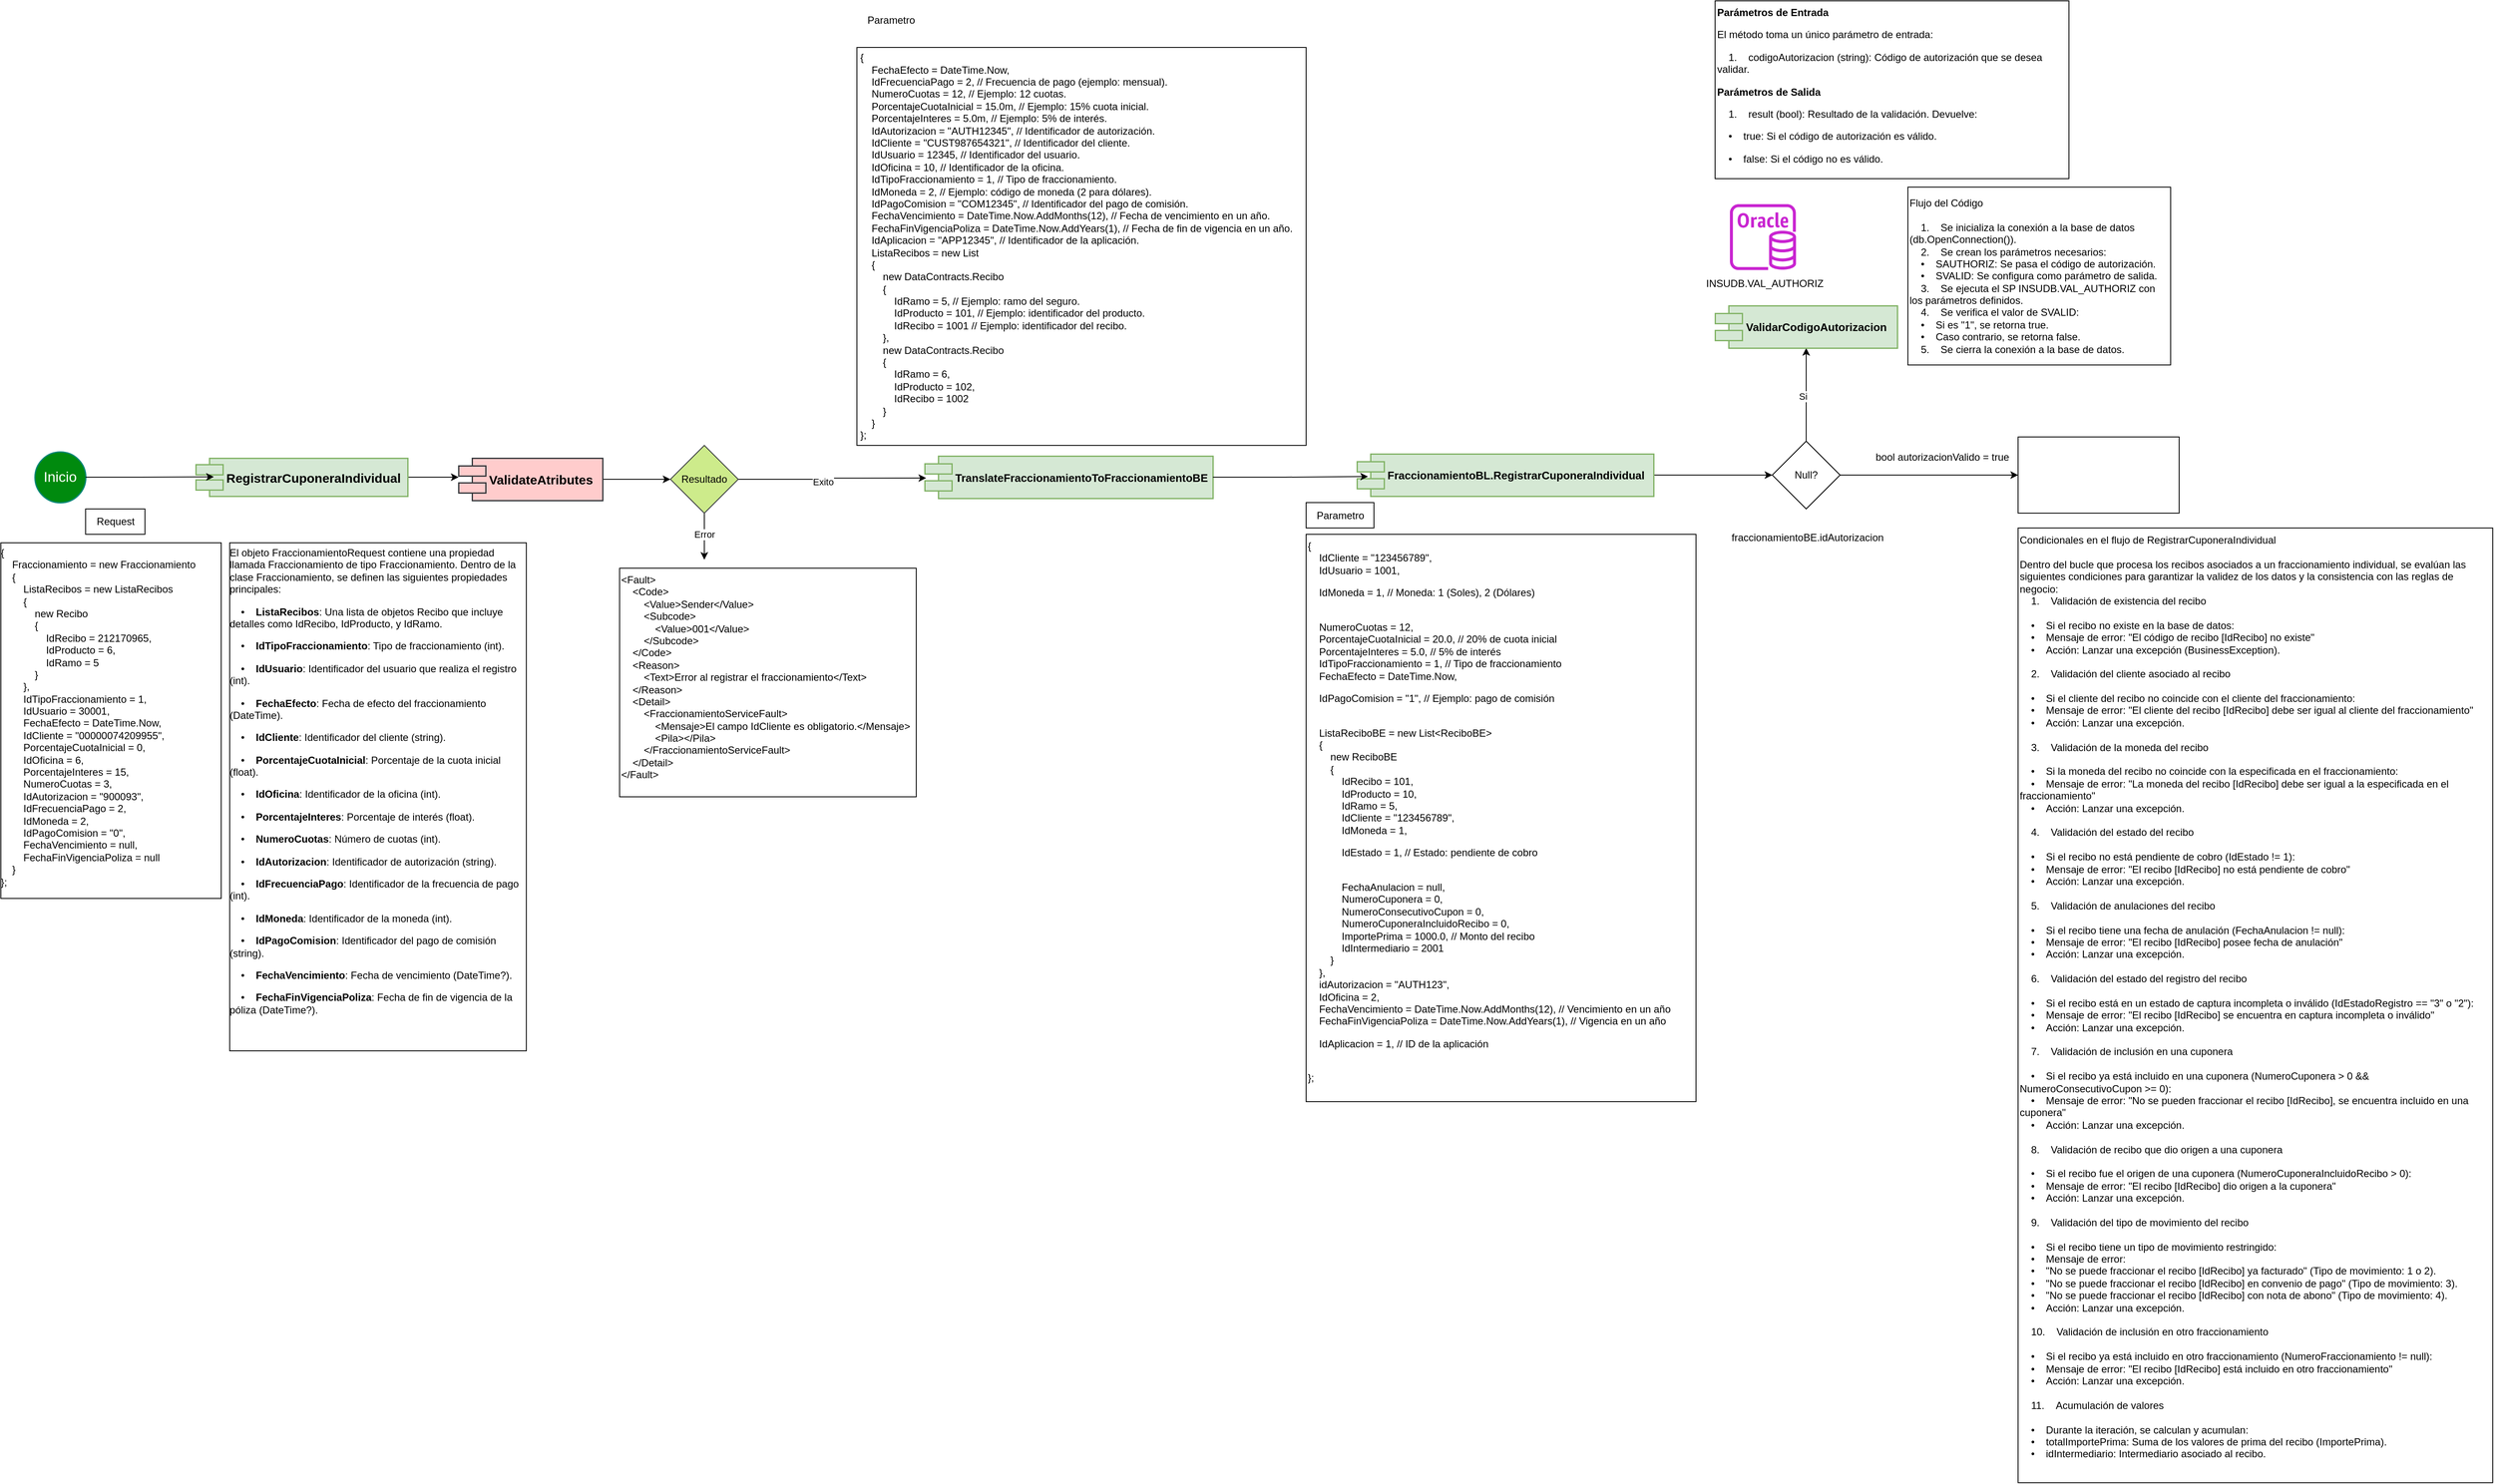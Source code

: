 <mxfile version="24.8.8">
  <diagram name="Página-1" id="i2HeKyQOs6CJXJqSCZWY">
    <mxGraphModel dx="5920" dy="683" grid="1" gridSize="10" guides="1" tooltips="1" connect="1" arrows="1" fold="1" page="1" pageScale="1" pageWidth="2339" pageHeight="3300" math="0" shadow="0">
      <root>
        <mxCell id="0" />
        <mxCell id="1" parent="0" />
        <mxCell id="qdDWc3R9_-XlVuo6wOQ--10" style="edgeStyle=orthogonalEdgeStyle;rounded=0;orthogonalLoop=1;jettySize=auto;html=1;" parent="1" source="qdDWc3R9_-XlVuo6wOQ--4" edge="1">
          <mxGeometry relative="1" as="geometry">
            <mxPoint x="-4110" y="1092.5" as="targetPoint" />
          </mxGeometry>
        </mxCell>
        <mxCell id="qdDWc3R9_-XlVuo6wOQ--4" value="&lt;p style=&quot;margin: 0px; font-variant-numeric: normal; font-variant-east-asian: normal; font-variant-alternates: normal; font-size-adjust: none; font-kerning: auto; font-optical-sizing: auto; font-feature-settings: normal; font-variation-settings: normal; font-variant-position: normal; font-variant-emoji: normal; font-stretch: normal; line-height: normal;&quot; class=&quot;p1&quot;&gt;&lt;font face=&quot;.AppleSystemUIFont&quot;&gt;&lt;span style=&quot;font-size: 15px;&quot;&gt;RegistrarCuponeraIndividual&lt;/span&gt;&lt;/font&gt;&lt;/p&gt;" style="html=1;overflow=block;blockSpacing=1;whiteSpace=wrap;shape=component;align=left;spacingLeft=36;fontSize=13;fontStyle=1;spacing=0;strokeColor=#82b366;strokeOpacity=100;fillOpacity=100;rounded=1;absoluteArcSize=1;arcSize=9;fillColor=#d5e8d4;strokeWidth=1.5;lucidId=lD6s_1Mw1OkF;" parent="1" vertex="1">
          <mxGeometry x="-4420" y="1070" width="250" height="45" as="geometry" />
        </mxCell>
        <mxCell id="qdDWc3R9_-XlVuo6wOQ--5" value="Inicio" style="html=1;overflow=block;blockSpacing=1;whiteSpace=wrap;ellipse;fontSize=16.7;fontColor=#ffffff;align=center;spacing=3.8;strokeColor=#008573;strokeOpacity=100;fillOpacity=100;rounded=1;absoluteArcSize=1;arcSize=9;fillColor=#008a0e;strokeWidth=1.5;lucidId=_B6sFXerDlku;" parent="1" vertex="1">
          <mxGeometry x="-4610" y="1062.5" width="60" height="60" as="geometry" />
        </mxCell>
        <mxCell id="qdDWc3R9_-XlVuo6wOQ--6" style="edgeStyle=orthogonalEdgeStyle;rounded=0;orthogonalLoop=1;jettySize=auto;html=1;entryX=0.085;entryY=0.492;entryDx=0;entryDy=0;entryPerimeter=0;" parent="1" source="qdDWc3R9_-XlVuo6wOQ--5" target="qdDWc3R9_-XlVuo6wOQ--4" edge="1">
          <mxGeometry relative="1" as="geometry" />
        </mxCell>
        <mxCell id="qdDWc3R9_-XlVuo6wOQ--7" value="Request" style="text;html=1;align=center;verticalAlign=middle;resizable=0;points=[];autosize=1;strokeColor=default;fillColor=none;" parent="1" vertex="1">
          <mxGeometry x="-4550" y="1130" width="70" height="30" as="geometry" />
        </mxCell>
        <mxCell id="qdDWc3R9_-XlVuo6wOQ--8" value="{&#xa;&lt;span class=&quot;Apple-converted-space&quot;&gt;&amp;nbsp; &amp;nbsp; &lt;/span&gt;Fraccionamiento = &lt;span class=&quot;s1&quot;&gt;new&lt;/span&gt; Fraccionamiento&#xa;&lt;span class=&quot;Apple-converted-space&quot;&gt;&amp;nbsp; &amp;nbsp; &lt;/span&gt;{&#xa;&lt;span class=&quot;Apple-converted-space&quot;&gt;&amp;nbsp; &amp;nbsp; &amp;nbsp; &amp;nbsp; &lt;/span&gt;ListaRecibos = &lt;span class=&quot;s1&quot;&gt;new&lt;/span&gt; ListaRecibos&#xa;&lt;span class=&quot;Apple-converted-space&quot;&gt;&amp;nbsp; &amp;nbsp; &amp;nbsp; &amp;nbsp; &lt;/span&gt;{&#xa;&lt;span class=&quot;Apple-converted-space&quot;&gt;&amp;nbsp; &amp;nbsp; &amp;nbsp; &amp;nbsp; &amp;nbsp; &amp;nbsp; &lt;/span&gt;&lt;span class=&quot;s1&quot;&gt;new&lt;/span&gt; Recibo&#xa;&lt;span class=&quot;Apple-converted-space&quot;&gt;&amp;nbsp; &amp;nbsp; &amp;nbsp; &amp;nbsp; &amp;nbsp; &amp;nbsp; &lt;/span&gt;{&#xa;&lt;span class=&quot;Apple-converted-space&quot;&gt;&amp;nbsp; &amp;nbsp; &amp;nbsp; &amp;nbsp; &amp;nbsp; &amp;nbsp; &amp;nbsp; &amp;nbsp; &lt;/span&gt;IdRecibo = &lt;span class=&quot;s2&quot;&gt;212170965&lt;/span&gt;,&#xa;&lt;span class=&quot;Apple-converted-space&quot;&gt;&amp;nbsp; &amp;nbsp; &amp;nbsp; &amp;nbsp; &amp;nbsp; &amp;nbsp; &amp;nbsp; &amp;nbsp; &lt;/span&gt;IdProducto = &lt;span class=&quot;s2&quot;&gt;6&lt;/span&gt;,&#xa;&lt;span class=&quot;Apple-converted-space&quot;&gt;&amp;nbsp; &amp;nbsp; &amp;nbsp; &amp;nbsp; &amp;nbsp; &amp;nbsp; &amp;nbsp; &amp;nbsp; &lt;/span&gt;IdRamo = &lt;span class=&quot;s2&quot;&gt;5&lt;/span&gt;&#xa;&lt;span class=&quot;Apple-converted-space&quot;&gt;&amp;nbsp; &amp;nbsp; &amp;nbsp; &amp;nbsp; &amp;nbsp; &amp;nbsp; &lt;/span&gt;}&#xa;&lt;span class=&quot;Apple-converted-space&quot;&gt;&amp;nbsp; &amp;nbsp; &amp;nbsp; &amp;nbsp; &lt;/span&gt;},&#xa;&lt;span class=&quot;Apple-converted-space&quot;&gt;&amp;nbsp; &amp;nbsp; &amp;nbsp; &amp;nbsp; &lt;/span&gt;IdTipoFraccionamiento = &lt;span class=&quot;s2&quot;&gt;1&lt;/span&gt;,&#xa;&lt;span class=&quot;Apple-converted-space&quot;&gt;&amp;nbsp; &amp;nbsp; &amp;nbsp; &amp;nbsp; &lt;/span&gt;IdUsuario = &lt;span class=&quot;s2&quot;&gt;30001&lt;/span&gt;,&#xa;&lt;span class=&quot;Apple-converted-space&quot;&gt;&amp;nbsp; &amp;nbsp; &amp;nbsp; &amp;nbsp; &lt;/span&gt;FechaEfecto = DateTime.Now,&#xa;&lt;span class=&quot;Apple-converted-space&quot;&gt;&amp;nbsp; &amp;nbsp; &amp;nbsp; &amp;nbsp; &lt;/span&gt;IdCliente = &lt;span class=&quot;s3&quot;&gt;&quot;00000074209955&quot;&lt;/span&gt;,&#xa;&lt;span class=&quot;Apple-converted-space&quot;&gt;&amp;nbsp; &amp;nbsp; &amp;nbsp; &amp;nbsp; &lt;/span&gt;PorcentajeCuotaInicial = &lt;span class=&quot;s2&quot;&gt;0&lt;/span&gt;,&#xa;&lt;span class=&quot;Apple-converted-space&quot;&gt;&amp;nbsp; &amp;nbsp; &amp;nbsp; &amp;nbsp; &lt;/span&gt;IdOficina = &lt;span class=&quot;s2&quot;&gt;6&lt;/span&gt;,&#xa;&lt;span class=&quot;Apple-converted-space&quot;&gt;&amp;nbsp; &amp;nbsp; &amp;nbsp; &amp;nbsp; &lt;/span&gt;PorcentajeInteres = &lt;span class=&quot;s2&quot;&gt;15&lt;/span&gt;,&#xa;&lt;span class=&quot;Apple-converted-space&quot;&gt;&amp;nbsp; &amp;nbsp; &amp;nbsp; &amp;nbsp; &lt;/span&gt;NumeroCuotas = &lt;span class=&quot;s2&quot;&gt;3&lt;/span&gt;,&#xa;&lt;span class=&quot;Apple-converted-space&quot;&gt;&amp;nbsp; &amp;nbsp; &amp;nbsp; &amp;nbsp; &lt;/span&gt;IdAutorizacion = &lt;span class=&quot;s3&quot;&gt;&quot;900093&quot;&lt;/span&gt;,&#xa;&lt;span class=&quot;Apple-converted-space&quot;&gt;&amp;nbsp; &amp;nbsp; &amp;nbsp; &amp;nbsp; &lt;/span&gt;IdFrecuenciaPago = &lt;span class=&quot;s2&quot;&gt;2&lt;/span&gt;,&#xa;&lt;span class=&quot;Apple-converted-space&quot;&gt;&amp;nbsp; &amp;nbsp; &amp;nbsp; &amp;nbsp; &lt;/span&gt;IdMoneda = &lt;span class=&quot;s2&quot;&gt;2&lt;/span&gt;,&#xa;&lt;span class=&quot;Apple-converted-space&quot;&gt;&amp;nbsp; &amp;nbsp; &amp;nbsp; &amp;nbsp; &lt;/span&gt;IdPagoComision = &lt;span class=&quot;s3&quot;&gt;&quot;0&quot;&lt;/span&gt;,&#xa;&lt;span class=&quot;Apple-converted-space&quot;&gt;&amp;nbsp; &amp;nbsp; &amp;nbsp; &amp;nbsp; &lt;/span&gt;FechaVencimiento = &lt;span class=&quot;s4&quot;&gt;null&lt;/span&gt;,&#xa;&lt;span class=&quot;Apple-converted-space&quot;&gt;&amp;nbsp; &amp;nbsp; &amp;nbsp; &amp;nbsp; &lt;/span&gt;FechaFinVigenciaPoliza = &lt;span class=&quot;s4&quot;&gt;null&lt;/span&gt;&#xa;&lt;span class=&quot;Apple-converted-space&quot;&gt;&amp;nbsp; &amp;nbsp; &lt;/span&gt;}&#xa;};" style="text;whiteSpace=wrap;html=1;spacing=0;strokeColor=default;" parent="1" vertex="1">
          <mxGeometry x="-4650" y="1170" width="260" height="420" as="geometry" />
        </mxCell>
        <mxCell id="qdDWc3R9_-XlVuo6wOQ--9" value="El objeto &lt;span class=&quot;s1&quot;&gt;FraccionamientoRequest&lt;/span&gt; contiene una propiedad llamada &lt;span class=&quot;s1&quot;&gt;Fraccionamiento&lt;/span&gt; de tipo &lt;span class=&quot;s1&quot;&gt;Fraccionamiento&lt;/span&gt;. Dentro de la clase &lt;span class=&quot;s1&quot;&gt;Fraccionamiento&lt;/span&gt;, se definen las siguientes propiedades principales:&lt;br&gt;&lt;p class=&quot;p2&quot;&gt;&lt;span style=&quot;white-space: pre;&quot;&gt;&amp;nbsp;&amp;nbsp;&amp;nbsp;&amp;nbsp;&lt;/span&gt;•&lt;span style=&quot;white-space: pre;&quot;&gt;&amp;nbsp;&amp;nbsp;&amp;nbsp;&amp;nbsp;&lt;/span&gt;&lt;b&gt;ListaRecibos&lt;/b&gt;: Una lista de objetos &lt;span class=&quot;s1&quot;&gt;Recibo&lt;/span&gt; que incluye detalles como &lt;span class=&quot;s1&quot;&gt;IdRecibo&lt;/span&gt;, &lt;span class=&quot;s1&quot;&gt;IdProducto&lt;/span&gt;, y &lt;span class=&quot;s1&quot;&gt;IdRamo&lt;/span&gt;.&lt;/p&gt;&lt;p class=&quot;p2&quot;&gt;&lt;span style=&quot;white-space: pre;&quot;&gt;&amp;nbsp;&amp;nbsp;&amp;nbsp;&amp;nbsp;&lt;/span&gt;•&lt;span style=&quot;white-space: pre;&quot;&gt;&amp;nbsp;&amp;nbsp;&amp;nbsp;&amp;nbsp;&lt;/span&gt;&lt;b&gt;IdTipoFraccionamiento&lt;/b&gt;: Tipo de fraccionamiento (int).&lt;/p&gt;&lt;p class=&quot;p2&quot;&gt;&lt;span style=&quot;white-space: pre;&quot;&gt;&amp;nbsp;&amp;nbsp;&amp;nbsp;&amp;nbsp;&lt;/span&gt;•&lt;span style=&quot;white-space: pre;&quot;&gt;&amp;nbsp;&amp;nbsp;&amp;nbsp;&amp;nbsp;&lt;/span&gt;&lt;b&gt;IdUsuario&lt;/b&gt;: Identificador del usuario que realiza el registro (int).&lt;/p&gt;&lt;p class=&quot;p2&quot;&gt;&lt;span style=&quot;white-space: pre;&quot;&gt;&amp;nbsp;&amp;nbsp;&amp;nbsp;&amp;nbsp;&lt;/span&gt;•&lt;span style=&quot;white-space: pre;&quot;&gt;&amp;nbsp;&amp;nbsp;&amp;nbsp;&amp;nbsp;&lt;/span&gt;&lt;b&gt;FechaEfecto&lt;/b&gt;: Fecha de efecto del fraccionamiento (DateTime).&lt;/p&gt;&lt;p class=&quot;p2&quot;&gt;&lt;span style=&quot;white-space: pre;&quot;&gt;&amp;nbsp;&amp;nbsp;&amp;nbsp;&amp;nbsp;&lt;/span&gt;•&lt;span style=&quot;white-space: pre;&quot;&gt;&amp;nbsp;&amp;nbsp;&amp;nbsp;&amp;nbsp;&lt;/span&gt;&lt;b&gt;IdCliente&lt;/b&gt;: Identificador del cliente (string).&lt;/p&gt;&lt;p class=&quot;p2&quot;&gt;&lt;span style=&quot;white-space: pre;&quot;&gt;&amp;nbsp;&amp;nbsp;&amp;nbsp;&amp;nbsp;&lt;/span&gt;•&lt;span style=&quot;white-space: pre;&quot;&gt;&amp;nbsp;&amp;nbsp;&amp;nbsp;&amp;nbsp;&lt;/span&gt;&lt;b&gt;PorcentajeCuotaInicial&lt;/b&gt;: Porcentaje de la cuota inicial (float).&lt;/p&gt;&lt;p class=&quot;p2&quot;&gt;&lt;span style=&quot;white-space: pre;&quot;&gt;&amp;nbsp;&amp;nbsp;&amp;nbsp;&amp;nbsp;&lt;/span&gt;•&lt;span style=&quot;white-space: pre;&quot;&gt;&amp;nbsp;&amp;nbsp;&amp;nbsp;&amp;nbsp;&lt;/span&gt;&lt;b&gt;IdOficina&lt;/b&gt;: Identificador de la oficina (int).&lt;/p&gt;&lt;p class=&quot;p2&quot;&gt;&lt;span style=&quot;white-space: pre;&quot;&gt;&amp;nbsp;&amp;nbsp;&amp;nbsp;&amp;nbsp;&lt;/span&gt;•&lt;span style=&quot;white-space: pre;&quot;&gt;&amp;nbsp;&amp;nbsp;&amp;nbsp;&amp;nbsp;&lt;/span&gt;&lt;b&gt;PorcentajeInteres&lt;/b&gt;: Porcentaje de interés (float).&lt;/p&gt;&lt;p class=&quot;p2&quot;&gt;&lt;span style=&quot;white-space: pre;&quot;&gt;&amp;nbsp;&amp;nbsp;&amp;nbsp;&amp;nbsp;&lt;/span&gt;•&lt;span style=&quot;white-space: pre;&quot;&gt;&amp;nbsp;&amp;nbsp;&amp;nbsp;&amp;nbsp;&lt;/span&gt;&lt;b&gt;NumeroCuotas&lt;/b&gt;: Número de cuotas (int).&lt;/p&gt;&lt;p class=&quot;p2&quot;&gt;&lt;span style=&quot;white-space: pre;&quot;&gt;&amp;nbsp;&amp;nbsp;&amp;nbsp;&amp;nbsp;&lt;/span&gt;•&lt;span style=&quot;white-space: pre;&quot;&gt;&amp;nbsp;&amp;nbsp;&amp;nbsp;&amp;nbsp;&lt;/span&gt;&lt;b&gt;IdAutorizacion&lt;/b&gt;: Identificador de autorización (string).&lt;/p&gt;&lt;p class=&quot;p2&quot;&gt;&lt;span style=&quot;white-space: pre;&quot;&gt;&amp;nbsp;&amp;nbsp;&amp;nbsp;&amp;nbsp;&lt;/span&gt;•&lt;span style=&quot;white-space: pre;&quot;&gt;&amp;nbsp;&amp;nbsp;&amp;nbsp;&amp;nbsp;&lt;/span&gt;&lt;b&gt;IdFrecuenciaPago&lt;/b&gt;: Identificador de la frecuencia de pago (int).&lt;/p&gt;&lt;p class=&quot;p2&quot;&gt;&lt;span style=&quot;white-space: pre;&quot;&gt;&amp;nbsp;&amp;nbsp;&amp;nbsp;&amp;nbsp;&lt;/span&gt;•&lt;span style=&quot;white-space: pre;&quot;&gt;&amp;nbsp;&amp;nbsp;&amp;nbsp;&amp;nbsp;&lt;/span&gt;&lt;b&gt;IdMoneda&lt;/b&gt;: Identificador de la moneda (int).&lt;/p&gt;&lt;p class=&quot;p2&quot;&gt;&lt;span style=&quot;white-space: pre;&quot;&gt;&amp;nbsp;&amp;nbsp;&amp;nbsp;&amp;nbsp;&lt;/span&gt;•&lt;span style=&quot;white-space: pre;&quot;&gt;&amp;nbsp;&amp;nbsp;&amp;nbsp;&amp;nbsp;&lt;/span&gt;&lt;b&gt;IdPagoComision&lt;/b&gt;: Identificador del pago de comisión (string).&lt;/p&gt;&lt;p class=&quot;p2&quot;&gt;&lt;span style=&quot;white-space: pre;&quot;&gt;&amp;nbsp;&amp;nbsp;&amp;nbsp;&amp;nbsp;&lt;/span&gt;•&lt;span style=&quot;white-space: pre;&quot;&gt;&amp;nbsp;&amp;nbsp;&amp;nbsp;&amp;nbsp;&lt;/span&gt;&lt;b&gt;FechaVencimiento&lt;/b&gt;: Fecha de vencimiento (DateTime?).&lt;/p&gt;&lt;p class=&quot;p2&quot;&gt;&lt;span style=&quot;white-space: pre;&quot;&gt;&amp;nbsp;&amp;nbsp;&amp;nbsp;&amp;nbsp;&lt;/span&gt;•&lt;span style=&quot;white-space: pre;&quot;&gt;&amp;nbsp;&amp;nbsp;&amp;nbsp;&amp;nbsp;&lt;/span&gt;&lt;b&gt;FechaFinVigenciaPoliza&lt;/b&gt;: Fecha de fin de vigencia de la póliza (DateTime?).&lt;/p&gt;" style="text;whiteSpace=wrap;html=1;strokeColor=default;spacing=0;verticalAlign=top;" parent="1" vertex="1">
          <mxGeometry x="-4380" y="1170" width="350" height="600" as="geometry" />
        </mxCell>
        <mxCell id="qdDWc3R9_-XlVuo6wOQ--14" style="edgeStyle=orthogonalEdgeStyle;rounded=0;orthogonalLoop=1;jettySize=auto;html=1;" parent="1" source="qdDWc3R9_-XlVuo6wOQ--13" target="qdDWc3R9_-XlVuo6wOQ--15" edge="1">
          <mxGeometry relative="1" as="geometry">
            <mxPoint x="-3820" y="1095" as="targetPoint" />
          </mxGeometry>
        </mxCell>
        <mxCell id="qdDWc3R9_-XlVuo6wOQ--13" value="&lt;p style=&quot;margin: 0px; font-variant-numeric: normal; font-variant-east-asian: normal; font-variant-alternates: normal; font-size-adjust: none; font-kerning: auto; font-optical-sizing: auto; font-feature-settings: normal; font-variation-settings: normal; font-variant-position: normal; font-variant-emoji: normal; font-stretch: normal; line-height: normal;&quot; class=&quot;p1&quot;&gt;&lt;font face=&quot;.AppleSystemUIFont&quot;&gt;&lt;span style=&quot;font-size: 15px;&quot;&gt;ValidateAtributes&lt;/span&gt;&lt;/font&gt;&lt;/p&gt;" style="html=1;overflow=block;blockSpacing=1;whiteSpace=wrap;shape=component;align=left;spacingLeft=36;fontSize=13;fontStyle=1;spacing=0;strokeColor=#36393d;strokeOpacity=100;fillOpacity=100;rounded=1;absoluteArcSize=1;arcSize=9;fillColor=#ffcccc;strokeWidth=1.5;lucidId=lD6s_1Mw1OkF;" parent="1" vertex="1">
          <mxGeometry x="-4110" y="1070" width="170" height="50" as="geometry" />
        </mxCell>
        <mxCell id="qdDWc3R9_-XlVuo6wOQ--16" style="edgeStyle=orthogonalEdgeStyle;rounded=0;orthogonalLoop=1;jettySize=auto;html=1;" parent="1" source="qdDWc3R9_-XlVuo6wOQ--15" edge="1">
          <mxGeometry relative="1" as="geometry">
            <mxPoint x="-3820" y="1190" as="targetPoint" />
          </mxGeometry>
        </mxCell>
        <mxCell id="qdDWc3R9_-XlVuo6wOQ--17" value="Error" style="edgeLabel;html=1;align=center;verticalAlign=middle;resizable=0;points=[];" parent="qdDWc3R9_-XlVuo6wOQ--16" vertex="1" connectable="0">
          <mxGeometry x="-0.103" relative="1" as="geometry">
            <mxPoint as="offset" />
          </mxGeometry>
        </mxCell>
        <mxCell id="qdDWc3R9_-XlVuo6wOQ--19" style="edgeStyle=orthogonalEdgeStyle;rounded=0;orthogonalLoop=1;jettySize=auto;html=1;entryX=0.005;entryY=0.521;entryDx=0;entryDy=0;entryPerimeter=0;" parent="1" source="qdDWc3R9_-XlVuo6wOQ--15" target="qdDWc3R9_-XlVuo6wOQ--22" edge="1">
          <mxGeometry relative="1" as="geometry">
            <mxPoint x="-3660" y="1095" as="targetPoint" />
          </mxGeometry>
        </mxCell>
        <mxCell id="qdDWc3R9_-XlVuo6wOQ--20" value="Exito" style="edgeLabel;html=1;align=center;verticalAlign=middle;resizable=0;points=[];" parent="qdDWc3R9_-XlVuo6wOQ--19" vertex="1" connectable="0">
          <mxGeometry x="-0.104" y="-3" relative="1" as="geometry">
            <mxPoint as="offset" />
          </mxGeometry>
        </mxCell>
        <mxCell id="qdDWc3R9_-XlVuo6wOQ--15" value="Resultado" style="rhombus;whiteSpace=wrap;html=1;fillColor=#cdeb8b;strokeColor=#36393d;" parent="1" vertex="1">
          <mxGeometry x="-3860" y="1055" width="80" height="80" as="geometry" />
        </mxCell>
        <mxCell id="qdDWc3R9_-XlVuo6wOQ--18" value="&lt;Fault&gt;&#xa;    &lt;Code&gt;&#xa;        &lt;Value&gt;Sender&lt;/Value&gt;&#xa;        &lt;Subcode&gt;&#xa;            &lt;Value&gt;001&lt;/Value&gt;&#xa;        &lt;/Subcode&gt;&#xa;    &lt;/Code&gt;&#xa;    &lt;Reason&gt;&#xa;        &lt;Text&gt;Error al registrar el fraccionamiento&lt;/Text&gt;&#xa;    &lt;/Reason&gt;&#xa;    &lt;Detail&gt;&#xa;        &lt;FraccionamientoServiceFault&gt;&#xa;            &lt;Mensaje&gt;El campo IdCliente es obligatorio.&lt;/Mensaje&gt;&#xa;            &lt;Pila&gt;&lt;/Pila&gt;&#xa;        &lt;/FraccionamientoServiceFault&gt;&#xa;    &lt;/Detail&gt;&#xa;&lt;/Fault&gt;" style="text;whiteSpace=wrap;strokeColor=default;" parent="1" vertex="1">
          <mxGeometry x="-3920" y="1200" width="350" height="270" as="geometry" />
        </mxCell>
        <mxCell id="qdDWc3R9_-XlVuo6wOQ--22" value="&lt;p style=&quot;margin: 0px; font-variant-numeric: normal; font-variant-east-asian: normal; font-variant-alternates: normal; font-size-adjust: none; font-kerning: auto; font-optical-sizing: auto; font-feature-settings: normal; font-variation-settings: normal; font-variant-position: normal; font-variant-emoji: normal; font-stretch: normal; line-height: normal;&quot; class=&quot;p1&quot;&gt;TranslateFraccionamientoToFraccionamientoBE&lt;/p&gt;" style="html=1;overflow=block;blockSpacing=1;whiteSpace=wrap;shape=component;align=left;spacingLeft=36;fontSize=13;fontStyle=1;spacing=0;strokeColor=#82b366;strokeOpacity=100;fillOpacity=100;rounded=1;absoluteArcSize=1;arcSize=9;fillColor=#d5e8d4;strokeWidth=1.5;lucidId=lD6s_1Mw1OkF;" parent="1" vertex="1">
          <mxGeometry x="-3560" y="1067.5" width="340" height="50" as="geometry" />
        </mxCell>
        <mxCell id="qdDWc3R9_-XlVuo6wOQ--23" value="{&lt;br&gt;&amp;nbsp; &amp;nbsp; FechaEfecto = DateTime.Now,&lt;br&gt;&amp;nbsp; &amp;nbsp; IdFrecuenciaPago = 2, // Frecuencia de pago (ejemplo: mensual).&lt;br&gt;&amp;nbsp; &amp;nbsp; NumeroCuotas = 12, // Ejemplo: 12 cuotas.&lt;br&gt;&amp;nbsp; &amp;nbsp; PorcentajeCuotaInicial = 15.0m, // Ejemplo: 15% cuota inicial.&lt;br&gt;&amp;nbsp; &amp;nbsp; PorcentajeInteres = 5.0m, // Ejemplo: 5% de interés.&lt;br&gt;&amp;nbsp; &amp;nbsp; IdAutorizacion = &quot;AUTH12345&quot;, // Identificador de autorización.&lt;br&gt;&amp;nbsp; &amp;nbsp; IdCliente = &quot;CUST987654321&quot;, // Identificador del cliente.&lt;br&gt;&amp;nbsp; &amp;nbsp; IdUsuario = 12345, // Identificador del usuario.&lt;br&gt;&amp;nbsp; &amp;nbsp; IdOficina = 10, // Identificador de la oficina.&lt;br&gt;&amp;nbsp; &amp;nbsp; IdTipoFraccionamiento = 1, // Tipo de fraccionamiento.&lt;br&gt;&amp;nbsp; &amp;nbsp; IdMoneda = 2, // Ejemplo: código de moneda (2 para dólares).&lt;br&gt;&amp;nbsp; &amp;nbsp; IdPagoComision = &quot;COM12345&quot;, // Identificador del pago de comisión.&lt;br&gt;&amp;nbsp; &amp;nbsp; FechaVencimiento = DateTime.Now.AddMonths(12), // Fecha de vencimiento en un año.&lt;br&gt;&amp;nbsp; &amp;nbsp; FechaFinVigenciaPoliza = DateTime.Now.AddYears(1), // Fecha de fin de vigencia en un año.&lt;br&gt;&amp;nbsp; &amp;nbsp; IdAplicacion = &quot;APP12345&quot;, // Identificador de la aplicación.&lt;br&gt;&amp;nbsp; &amp;nbsp; ListaRecibos = new List&lt;br&gt;&amp;nbsp; &amp;nbsp; {&lt;br&gt;&amp;nbsp; &amp;nbsp; &amp;nbsp; &amp;nbsp; new DataContracts.Recibo&lt;br&gt;&amp;nbsp; &amp;nbsp; &amp;nbsp; &amp;nbsp; {&lt;br&gt;&amp;nbsp; &amp;nbsp; &amp;nbsp; &amp;nbsp; &amp;nbsp; &amp;nbsp; IdRamo = 5, // Ejemplo: ramo del seguro.&lt;br&gt;&amp;nbsp; &amp;nbsp; &amp;nbsp; &amp;nbsp; &amp;nbsp; &amp;nbsp; IdProducto = 101, // Ejemplo: identificador del producto.&lt;br&gt;&amp;nbsp; &amp;nbsp; &amp;nbsp; &amp;nbsp; &amp;nbsp; &amp;nbsp; IdRecibo = 1001 // Ejemplo: identificador del recibo.&lt;br&gt;&amp;nbsp; &amp;nbsp; &amp;nbsp; &amp;nbsp; },&lt;br&gt;&amp;nbsp; &amp;nbsp; &amp;nbsp; &amp;nbsp; new DataContracts.Recibo&lt;br&gt;&amp;nbsp; &amp;nbsp; &amp;nbsp; &amp;nbsp; {&lt;br&gt;&amp;nbsp; &amp;nbsp; &amp;nbsp; &amp;nbsp; &amp;nbsp; &amp;nbsp; IdRamo = 6,&lt;br&gt;&amp;nbsp; &amp;nbsp; &amp;nbsp; &amp;nbsp; &amp;nbsp; &amp;nbsp; IdProducto = 102,&lt;br&gt;&amp;nbsp; &amp;nbsp; &amp;nbsp; &amp;nbsp; &amp;nbsp; &amp;nbsp; IdRecibo = 1002&lt;br&gt;&amp;nbsp; &amp;nbsp; &amp;nbsp; &amp;nbsp; }&lt;br&gt;&amp;nbsp; &amp;nbsp; }&lt;br&gt;};" style="text;whiteSpace=wrap;spacing=4;verticalAlign=middle;strokeColor=default;html=1;labelBorderColor=none;" parent="1" vertex="1">
          <mxGeometry x="-3640" y="585" width="530" height="470" as="geometry" />
        </mxCell>
        <mxCell id="qdDWc3R9_-XlVuo6wOQ--24" value="Parametro" style="text;html=1;align=center;verticalAlign=middle;resizable=0;points=[];autosize=1;strokeColor=none;fillColor=none;" parent="1" vertex="1">
          <mxGeometry x="-3640" y="538" width="80" height="30" as="geometry" />
        </mxCell>
        <mxCell id="AGSc0J4f7E3v8w63l6Om-1" style="edgeStyle=orthogonalEdgeStyle;rounded=0;orthogonalLoop=1;jettySize=auto;html=1;" edge="1" parent="1" source="qdDWc3R9_-XlVuo6wOQ--25">
          <mxGeometry relative="1" as="geometry">
            <mxPoint x="-2560" y="1090" as="targetPoint" />
          </mxGeometry>
        </mxCell>
        <mxCell id="qdDWc3R9_-XlVuo6wOQ--25" value="&lt;p style=&quot;margin: 0px; font-variant-numeric: normal; font-variant-east-asian: normal; font-variant-alternates: normal; font-size-adjust: none; font-kerning: auto; font-optical-sizing: auto; font-feature-settings: normal; font-variation-settings: normal; font-variant-position: normal; font-variant-emoji: normal; font-stretch: normal; line-height: normal;&quot; class=&quot;p1&quot;&gt;FraccionamientoBL.RegistrarCuponeraIndividual&lt;/p&gt;" style="html=1;overflow=block;blockSpacing=1;whiteSpace=wrap;shape=component;align=left;spacingLeft=36;fontSize=13;fontStyle=1;spacing=0;strokeColor=#82b366;strokeOpacity=100;fillOpacity=100;rounded=1;absoluteArcSize=1;arcSize=9;fillColor=#d5e8d4;strokeWidth=1.5;lucidId=lD6s_1Mw1OkF;" parent="1" vertex="1">
          <mxGeometry x="-3050" y="1065" width="350" height="50" as="geometry" />
        </mxCell>
        <mxCell id="qdDWc3R9_-XlVuo6wOQ--27" style="edgeStyle=orthogonalEdgeStyle;rounded=0;orthogonalLoop=1;jettySize=auto;html=1;entryX=0.037;entryY=0.535;entryDx=0;entryDy=0;entryPerimeter=0;" parent="1" source="qdDWc3R9_-XlVuo6wOQ--22" target="qdDWc3R9_-XlVuo6wOQ--25" edge="1">
          <mxGeometry relative="1" as="geometry" />
        </mxCell>
        <mxCell id="AGSc0J4f7E3v8w63l6Om-11" style="edgeStyle=orthogonalEdgeStyle;rounded=0;orthogonalLoop=1;jettySize=auto;html=1;entryX=0.5;entryY=1;entryDx=0;entryDy=0;" edge="1" parent="1" source="AGSc0J4f7E3v8w63l6Om-2" target="AGSc0J4f7E3v8w63l6Om-10">
          <mxGeometry relative="1" as="geometry" />
        </mxCell>
        <mxCell id="AGSc0J4f7E3v8w63l6Om-18" value="Si" style="edgeLabel;html=1;align=center;verticalAlign=middle;resizable=0;points=[];" vertex="1" connectable="0" parent="AGSc0J4f7E3v8w63l6Om-11">
          <mxGeometry x="-0.036" y="4" relative="1" as="geometry">
            <mxPoint as="offset" />
          </mxGeometry>
        </mxCell>
        <mxCell id="AGSc0J4f7E3v8w63l6Om-17" style="edgeStyle=orthogonalEdgeStyle;rounded=0;orthogonalLoop=1;jettySize=auto;html=1;" edge="1" parent="1" source="AGSc0J4f7E3v8w63l6Om-2">
          <mxGeometry relative="1" as="geometry">
            <mxPoint x="-2270" y="1090" as="targetPoint" />
          </mxGeometry>
        </mxCell>
        <mxCell id="AGSc0J4f7E3v8w63l6Om-2" value="Null?" style="rhombus;whiteSpace=wrap;html=1;" vertex="1" parent="1">
          <mxGeometry x="-2560" y="1050" width="80" height="80" as="geometry" />
        </mxCell>
        <mxCell id="AGSc0J4f7E3v8w63l6Om-6" value="fraccionamientoBE.idAutorizacion" style="text;whiteSpace=wrap;html=1;" vertex="1" parent="1">
          <mxGeometry x="-2610" y="1150" width="210" height="40" as="geometry" />
        </mxCell>
        <mxCell id="AGSc0J4f7E3v8w63l6Om-8" value="{&#xa;&lt;span class=&quot;Apple-converted-space&quot;&gt;&amp;nbsp; &amp;nbsp; &lt;/span&gt;IdCliente = &lt;span class=&quot;s1&quot;&gt;&quot;123456789&quot;&lt;/span&gt;,&#xa;&lt;span class=&quot;Apple-converted-space&quot;&gt;&amp;nbsp; &amp;nbsp; &lt;/span&gt;IdUsuario = &lt;span class=&quot;s2&quot;&gt;1001&lt;/span&gt;,&#xa;&lt;p class=&quot;p2&quot;&gt;&lt;span class=&quot;s3&quot;&gt;&lt;span class=&quot;Apple-converted-space&quot;&gt;&amp;nbsp; &amp;nbsp; &lt;/span&gt;IdMoneda = &lt;/span&gt;&lt;span class=&quot;s2&quot;&gt;1&lt;/span&gt;&lt;span class=&quot;s3&quot;&gt;, &lt;/span&gt;// Moneda: 1 (Soles), 2 (Dólares)&lt;/p&gt;&#xa;&lt;span class=&quot;Apple-converted-space&quot;&gt;&amp;nbsp; &amp;nbsp; &lt;/span&gt;NumeroCuotas = &lt;span class=&quot;s2&quot;&gt;12&lt;/span&gt;,&#xa;&lt;span class=&quot;Apple-converted-space&quot;&gt;&amp;nbsp; &amp;nbsp; &lt;/span&gt;PorcentajeCuotaInicial = &lt;span class=&quot;s2&quot;&gt;20.0&lt;/span&gt;, &lt;span class=&quot;s4&quot;&gt;// 20% de cuota inicial&lt;/span&gt;&#xa;&lt;span class=&quot;Apple-converted-space&quot;&gt;&amp;nbsp; &amp;nbsp; &lt;/span&gt;PorcentajeInteres = &lt;span class=&quot;s2&quot;&gt;5.0&lt;/span&gt;, &lt;span class=&quot;s4&quot;&gt;// 5% de interés&lt;/span&gt;&#xa;&lt;span class=&quot;Apple-converted-space&quot;&gt;&amp;nbsp; &amp;nbsp; &lt;/span&gt;IdTipoFraccionamiento = &lt;span class=&quot;s2&quot;&gt;1&lt;/span&gt;, &lt;span class=&quot;s4&quot;&gt;// Tipo de fraccionamiento&lt;/span&gt;&#xa;&lt;span class=&quot;Apple-converted-space&quot;&gt;&amp;nbsp; &amp;nbsp; &lt;/span&gt;FechaEfecto = DateTime.Now,&#xa;&lt;p class=&quot;p2&quot;&gt;&lt;span class=&quot;s3&quot;&gt;&lt;span class=&quot;Apple-converted-space&quot;&gt;&amp;nbsp; &amp;nbsp; &lt;/span&gt;IdPagoComision = &lt;/span&gt;&lt;span class=&quot;s1&quot;&gt;&quot;1&quot;&lt;/span&gt;&lt;span class=&quot;s3&quot;&gt;, &lt;/span&gt;// Ejemplo: pago de comisión&lt;/p&gt;&#xa;&lt;span class=&quot;Apple-converted-space&quot;&gt;&amp;nbsp; &amp;nbsp; &lt;/span&gt;ListaReciboBE = &lt;span class=&quot;s5&quot;&gt;new&lt;/span&gt; List&amp;lt;ReciboBE&amp;gt;&#xa;&lt;span class=&quot;Apple-converted-space&quot;&gt;&amp;nbsp; &amp;nbsp; &lt;/span&gt;{&#xa;&lt;span class=&quot;Apple-converted-space&quot;&gt;&amp;nbsp; &amp;nbsp; &amp;nbsp; &amp;nbsp; &lt;/span&gt;&lt;span class=&quot;s5&quot;&gt;new&lt;/span&gt; ReciboBE&#xa;&lt;span class=&quot;Apple-converted-space&quot;&gt;&amp;nbsp; &amp;nbsp; &amp;nbsp; &amp;nbsp; &lt;/span&gt;{&#xa;&lt;span class=&quot;Apple-converted-space&quot;&gt;&amp;nbsp; &amp;nbsp; &amp;nbsp; &amp;nbsp; &amp;nbsp; &amp;nbsp; &lt;/span&gt;IdRecibo = &lt;span class=&quot;s2&quot;&gt;101&lt;/span&gt;,&#xa;&lt;span class=&quot;Apple-converted-space&quot;&gt;&amp;nbsp; &amp;nbsp; &amp;nbsp; &amp;nbsp; &amp;nbsp; &amp;nbsp; &lt;/span&gt;IdProducto = &lt;span class=&quot;s2&quot;&gt;10&lt;/span&gt;,&#xa;&lt;span class=&quot;Apple-converted-space&quot;&gt;&amp;nbsp; &amp;nbsp; &amp;nbsp; &amp;nbsp; &amp;nbsp; &amp;nbsp; &lt;/span&gt;IdRamo = &lt;span class=&quot;s2&quot;&gt;5&lt;/span&gt;,&#xa;&lt;span class=&quot;Apple-converted-space&quot;&gt;&amp;nbsp; &amp;nbsp; &amp;nbsp; &amp;nbsp; &amp;nbsp; &amp;nbsp; &lt;/span&gt;IdCliente = &lt;span class=&quot;s1&quot;&gt;&quot;123456789&quot;&lt;/span&gt;,&#xa;&lt;span class=&quot;Apple-converted-space&quot;&gt;&amp;nbsp; &amp;nbsp; &amp;nbsp; &amp;nbsp; &amp;nbsp; &amp;nbsp; &lt;/span&gt;IdMoneda = &lt;span class=&quot;s2&quot;&gt;1&lt;/span&gt;,&#xa;&lt;p class=&quot;p2&quot;&gt;&lt;span class=&quot;s3&quot;&gt;&lt;span class=&quot;Apple-converted-space&quot;&gt;&amp;nbsp; &amp;nbsp; &amp;nbsp; &amp;nbsp; &amp;nbsp; &amp;nbsp; &lt;/span&gt;IdEstado = &lt;/span&gt;&lt;span class=&quot;s2&quot;&gt;1&lt;/span&gt;&lt;span class=&quot;s3&quot;&gt;, &lt;/span&gt;// Estado: pendiente de cobro&lt;/p&gt;&#xa;&lt;span class=&quot;Apple-converted-space&quot;&gt;&amp;nbsp; &amp;nbsp; &amp;nbsp; &amp;nbsp; &amp;nbsp; &amp;nbsp; &lt;/span&gt;FechaAnulacion = &lt;span class=&quot;s6&quot;&gt;null&lt;/span&gt;,&#xa;&lt;span class=&quot;Apple-converted-space&quot;&gt;&amp;nbsp; &amp;nbsp; &amp;nbsp; &amp;nbsp; &amp;nbsp; &amp;nbsp; &lt;/span&gt;NumeroCuponera = &lt;span class=&quot;s2&quot;&gt;0&lt;/span&gt;,&#xa;&lt;span class=&quot;Apple-converted-space&quot;&gt;&amp;nbsp; &amp;nbsp; &amp;nbsp; &amp;nbsp; &amp;nbsp; &amp;nbsp; &lt;/span&gt;NumeroConsecutivoCupon = &lt;span class=&quot;s2&quot;&gt;0&lt;/span&gt;,&#xa;&lt;span class=&quot;Apple-converted-space&quot;&gt;&amp;nbsp; &amp;nbsp; &amp;nbsp; &amp;nbsp; &amp;nbsp; &amp;nbsp; &lt;/span&gt;NumeroCuponeraIncluidoRecibo = &lt;span class=&quot;s2&quot;&gt;0&lt;/span&gt;,&#xa;&lt;span class=&quot;Apple-converted-space&quot;&gt;&amp;nbsp; &amp;nbsp; &amp;nbsp; &amp;nbsp; &amp;nbsp; &amp;nbsp; &lt;/span&gt;ImportePrima = &lt;span class=&quot;s2&quot;&gt;1000.0&lt;/span&gt;, &lt;span class=&quot;s4&quot;&gt;// Monto del recibo&lt;/span&gt;&#xa;&lt;span class=&quot;Apple-converted-space&quot;&gt;&amp;nbsp; &amp;nbsp; &amp;nbsp; &amp;nbsp; &amp;nbsp; &amp;nbsp; &lt;/span&gt;IdIntermediario = &lt;span class=&quot;s2&quot;&gt;2001&lt;/span&gt;&#xa;&lt;span class=&quot;Apple-converted-space&quot;&gt;&amp;nbsp; &amp;nbsp; &amp;nbsp; &amp;nbsp; &lt;/span&gt;}&#xa;&lt;span class=&quot;Apple-converted-space&quot;&gt;&amp;nbsp; &amp;nbsp; &lt;/span&gt;},&#xa;&lt;span class=&quot;Apple-converted-space&quot;&gt;&amp;nbsp; &amp;nbsp; &lt;/span&gt;idAutorizacion = &lt;span class=&quot;s1&quot;&gt;&quot;AUTH123&quot;&lt;/span&gt;,&#xa;&lt;span class=&quot;Apple-converted-space&quot;&gt;&amp;nbsp; &amp;nbsp; &lt;/span&gt;IdOficina = &lt;span class=&quot;s2&quot;&gt;2&lt;/span&gt;,&#xa;&lt;span class=&quot;Apple-converted-space&quot;&gt;&amp;nbsp; &amp;nbsp; &lt;/span&gt;FechaVencimiento = DateTime.Now.AddMonths(&lt;span class=&quot;s2&quot;&gt;12&lt;/span&gt;), &lt;span class=&quot;s4&quot;&gt;// Vencimiento en un año&lt;/span&gt;&#xa;&lt;span class=&quot;Apple-converted-space&quot;&gt;&amp;nbsp; &amp;nbsp; &lt;/span&gt;FechaFinVigenciaPoliza = DateTime.Now.AddYears(&lt;span class=&quot;s2&quot;&gt;1&lt;/span&gt;), &lt;span class=&quot;s4&quot;&gt;// Vigencia en un año&lt;/span&gt;&#xa;&lt;p class=&quot;p2&quot;&gt;&lt;span class=&quot;s3&quot;&gt;&lt;span class=&quot;Apple-converted-space&quot;&gt;&amp;nbsp; &amp;nbsp; &lt;/span&gt;IdAplicacion = &lt;/span&gt;&lt;span class=&quot;s2&quot;&gt;1&lt;/span&gt;&lt;span class=&quot;s3&quot;&gt;, &lt;/span&gt;// ID de la aplicación&lt;/p&gt;&#xa;};" style="text;whiteSpace=wrap;html=1;strokeColor=default;" vertex="1" parent="1">
          <mxGeometry x="-3110" y="1160" width="460" height="670" as="geometry" />
        </mxCell>
        <mxCell id="AGSc0J4f7E3v8w63l6Om-9" value="Parametro" style="text;html=1;align=center;verticalAlign=middle;resizable=0;points=[];autosize=1;strokeColor=default;fillColor=none;" vertex="1" parent="1">
          <mxGeometry x="-3110" y="1122.5" width="80" height="30" as="geometry" />
        </mxCell>
        <mxCell id="AGSc0J4f7E3v8w63l6Om-10" value="&lt;p style=&quot;margin: 0px; font-variant-numeric: normal; font-variant-east-asian: normal; font-variant-alternates: normal; font-size-adjust: none; font-kerning: auto; font-optical-sizing: auto; font-feature-settings: normal; font-variation-settings: normal; font-variant-position: normal; font-variant-emoji: normal; font-stretch: normal; line-height: normal;&quot; class=&quot;p1&quot;&gt;ValidarCodigoAutorizacion&lt;/p&gt;" style="html=1;overflow=block;blockSpacing=1;whiteSpace=wrap;shape=component;align=left;spacingLeft=36;fontSize=13;fontStyle=1;spacing=0;strokeColor=#82b366;strokeOpacity=100;fillOpacity=100;rounded=1;absoluteArcSize=1;arcSize=9;fillColor=#d5e8d4;strokeWidth=1.5;lucidId=lD6s_1Mw1OkF;" vertex="1" parent="1">
          <mxGeometry x="-2627.5" y="890" width="215" height="50" as="geometry" />
        </mxCell>
        <mxCell id="AGSc0J4f7E3v8w63l6Om-12" value="&lt;b&gt;Parámetros de Entrada&lt;/b&gt;&lt;p class=&quot;p3&quot;&gt;El método toma un único parámetro de entrada:&lt;/p&gt;&lt;p class=&quot;p4&quot;&gt;&lt;span style=&quot;white-space: pre;&quot;&gt;&amp;nbsp;&amp;nbsp;&amp;nbsp;&amp;nbsp;&lt;/span&gt;1.&lt;span style=&quot;white-space: pre;&quot;&gt;&amp;nbsp;&amp;nbsp;&amp;nbsp;&amp;nbsp;&lt;/span&gt;&lt;span class=&quot;s1&quot;&gt;codigoAutorizacion&lt;/span&gt; (string): Código de autorización que se desea validar.&lt;/p&gt;&lt;b&gt;Parámetros de Salida&lt;/b&gt;&lt;p class=&quot;p4&quot;&gt;&lt;span style=&quot;white-space: pre;&quot;&gt;&amp;nbsp;&amp;nbsp;&amp;nbsp;&amp;nbsp;&lt;/span&gt;1.&lt;span style=&quot;white-space: pre;&quot;&gt;&amp;nbsp;&amp;nbsp;&amp;nbsp;&amp;nbsp;&lt;/span&gt;&lt;span class=&quot;s1&quot;&gt;result&lt;/span&gt; (bool): Resultado de la validación. Devuelve:&lt;/p&gt;&lt;p class=&quot;p5&quot;&gt;&lt;span style=&quot;white-space: pre;&quot;&gt;&amp;nbsp;&amp;nbsp;&amp;nbsp;&amp;nbsp;&lt;/span&gt;•&lt;span style=&quot;white-space: pre;&quot;&gt;&amp;nbsp;&amp;nbsp;&amp;nbsp;&amp;nbsp;&lt;/span&gt;&lt;span class=&quot;s1&quot;&gt;true&lt;/span&gt;: Si el código de autorización es válido.&lt;/p&gt;&lt;p class=&quot;p5&quot;&gt;&lt;span style=&quot;white-space: pre;&quot;&gt;&amp;nbsp;&amp;nbsp;&amp;nbsp;&amp;nbsp;&lt;/span&gt;•&lt;span style=&quot;white-space: pre;&quot;&gt;&amp;nbsp;&amp;nbsp;&amp;nbsp;&amp;nbsp;&lt;/span&gt;&lt;span class=&quot;s1&quot;&gt;false&lt;/span&gt;: Si el código no es válido.&lt;/p&gt;" style="text;whiteSpace=wrap;html=1;strokeColor=default;" vertex="1" parent="1">
          <mxGeometry x="-2627.5" y="530" width="417.5" height="210" as="geometry" />
        </mxCell>
        <mxCell id="AGSc0J4f7E3v8w63l6Om-13" value="" style="sketch=0;outlineConnect=0;fontColor=#232F3E;gradientColor=none;fillColor=#C925D1;strokeColor=none;dashed=0;verticalLabelPosition=bottom;verticalAlign=top;align=center;html=1;fontSize=12;fontStyle=0;aspect=fixed;pointerEvents=1;shape=mxgraph.aws4.rds_oracle_instance;" vertex="1" parent="1">
          <mxGeometry x="-2610" y="770" width="78" height="78" as="geometry" />
        </mxCell>
        <mxCell id="AGSc0J4f7E3v8w63l6Om-14" value="INSUDB.VAL_AUTHORIZ" style="text;whiteSpace=wrap;html=1;" vertex="1" parent="1">
          <mxGeometry x="-2640" y="850" width="170" height="40" as="geometry" />
        </mxCell>
        <mxCell id="AGSc0J4f7E3v8w63l6Om-16" value="Flujo del Código&#xa;&#xa;    1.    Se inicializa la conexión a la base de datos (db.OpenConnection()).&#xa;    2.    Se crean los parámetros necesarios:&#xa;    •    SAUTHORIZ: Se pasa el código de autorización.&#xa;    •    SVALID: Se configura como parámetro de salida.&#xa;    3.    Se ejecuta el SP INSUDB.VAL_AUTHORIZ con los parámetros definidos.&#xa;    4.    Se verifica el valor de SVALID:&#xa;    •    Si es &quot;1&quot;, se retorna true.&#xa;    •    Caso contrario, se retorna false.&#xa;    5.    Se cierra la conexión a la base de datos." style="text;whiteSpace=wrap;verticalAlign=middle;fontSize=12;strokeColor=default;" vertex="1" parent="1">
          <mxGeometry x="-2400" y="750" width="310" height="210" as="geometry" />
        </mxCell>
        <mxCell id="AGSc0J4f7E3v8w63l6Om-20" value="bool autorizacionValido = true" style="text;whiteSpace=wrap;html=1;" vertex="1" parent="1">
          <mxGeometry x="-2440" y="1055" width="190" height="40" as="geometry" />
        </mxCell>
        <mxCell id="AGSc0J4f7E3v8w63l6Om-21" value="" style="rounded=0;whiteSpace=wrap;html=1;" vertex="1" parent="1">
          <mxGeometry x="-2270" y="1045" width="190" height="90" as="geometry" />
        </mxCell>
        <mxCell id="AGSc0J4f7E3v8w63l6Om-22" value="Condicionales en el flujo de RegistrarCuponeraIndividual&#xa;&#xa;Dentro del bucle que procesa los recibos asociados a un fraccionamiento individual, se evalúan las siguientes condiciones para garantizar la validez de los datos y la consistencia con las reglas de negocio:&#xa;    1.    Validación de existencia del recibo&#xa;&#xa;    •    Si el recibo no existe en la base de datos:&#xa;    •    Mensaje de error: &quot;El código de recibo [IdRecibo] no existe&quot;&#xa;    •    Acción: Lanzar una excepción (BusinessException).&#xa;&#xa;    2.    Validación del cliente asociado al recibo&#xa;&#xa;    •    Si el cliente del recibo no coincide con el cliente del fraccionamiento:&#xa;    •    Mensaje de error: &quot;El cliente del recibo [IdRecibo] debe ser igual al cliente del fraccionamiento&quot;&#xa;    •    Acción: Lanzar una excepción.&#xa;&#xa;    3.    Validación de la moneda del recibo&#xa;&#xa;    •    Si la moneda del recibo no coincide con la especificada en el fraccionamiento:&#xa;    •    Mensaje de error: &quot;La moneda del recibo [IdRecibo] debe ser igual a la especificada en el fraccionamiento&quot;&#xa;    •    Acción: Lanzar una excepción.&#xa;&#xa;    4.    Validación del estado del recibo&#xa;&#xa;    •    Si el recibo no está pendiente de cobro (IdEstado != 1):&#xa;    •    Mensaje de error: &quot;El recibo [IdRecibo] no está pendiente de cobro&quot;&#xa;    •    Acción: Lanzar una excepción.&#xa;&#xa;    5.    Validación de anulaciones del recibo&#xa;&#xa;    •    Si el recibo tiene una fecha de anulación (FechaAnulacion != null):&#xa;    •    Mensaje de error: &quot;El recibo [IdRecibo] posee fecha de anulación&quot;&#xa;    •    Acción: Lanzar una excepción.&#xa;&#xa;    6.    Validación del estado del registro del recibo&#xa;&#xa;    •    Si el recibo está en un estado de captura incompleta o inválido (IdEstadoRegistro == &quot;3&quot; o &quot;2&quot;):&#xa;    •    Mensaje de error: &quot;El recibo [IdRecibo] se encuentra en captura incompleta o inválido&quot;&#xa;    •    Acción: Lanzar una excepción.&#xa;&#xa;    7.    Validación de inclusión en una cuponera&#xa;&#xa;    •    Si el recibo ya está incluido en una cuponera (NumeroCuponera &gt; 0 &amp;&amp; NumeroConsecutivoCupon &gt;= 0):&#xa;    •    Mensaje de error: &quot;No se pueden fraccionar el recibo [IdRecibo], se encuentra incluido en una cuponera&quot;&#xa;    •    Acción: Lanzar una excepción.&#xa;&#xa;    8.    Validación de recibo que dio origen a una cuponera&#xa;&#xa;    •    Si el recibo fue el origen de una cuponera (NumeroCuponeraIncluidoRecibo &gt; 0):&#xa;    •    Mensaje de error: &quot;El recibo [IdRecibo] dio origen a la cuponera&quot;&#xa;    •    Acción: Lanzar una excepción.&#xa;&#xa;    9.    Validación del tipo de movimiento del recibo&#xa;&#xa;    •    Si el recibo tiene un tipo de movimiento restringido:&#xa;    •    Mensaje de error:&#xa;    •    &quot;No se puede fraccionar el recibo [IdRecibo] ya facturado&quot; (Tipo de movimiento: 1 o 2).&#xa;    •    &quot;No se puede fraccionar el recibo [IdRecibo] en convenio de pago&quot; (Tipo de movimiento: 3).&#xa;    •    &quot;No se puede fraccionar el recibo [IdRecibo] con nota de abono&quot; (Tipo de movimiento: 4).&#xa;    •    Acción: Lanzar una excepción.&#xa;&#xa;    10.    Validación de inclusión en otro fraccionamiento&#xa;&#xa;    •    Si el recibo ya está incluido en otro fraccionamiento (NumeroFraccionamiento != null):&#xa;    •    Mensaje de error: &quot;El recibo [IdRecibo] está incluido en otro fraccionamiento&quot;&#xa;    •    Acción: Lanzar una excepción.&#xa;&#xa;    11.    Acumulación de valores&#xa;&#xa;    •    Durante la iteración, se calculan y acumulan:&#xa;    •    totalImportePrima: Suma de los valores de prima del recibo (ImportePrima).&#xa;    •    idIntermediario: Intermediario asociado al recibo." style="text;whiteSpace=wrap;strokeColor=default;" vertex="1" parent="1">
          <mxGeometry x="-2270" y="1152.5" width="560" height="1127.5" as="geometry" />
        </mxCell>
      </root>
    </mxGraphModel>
  </diagram>
</mxfile>
